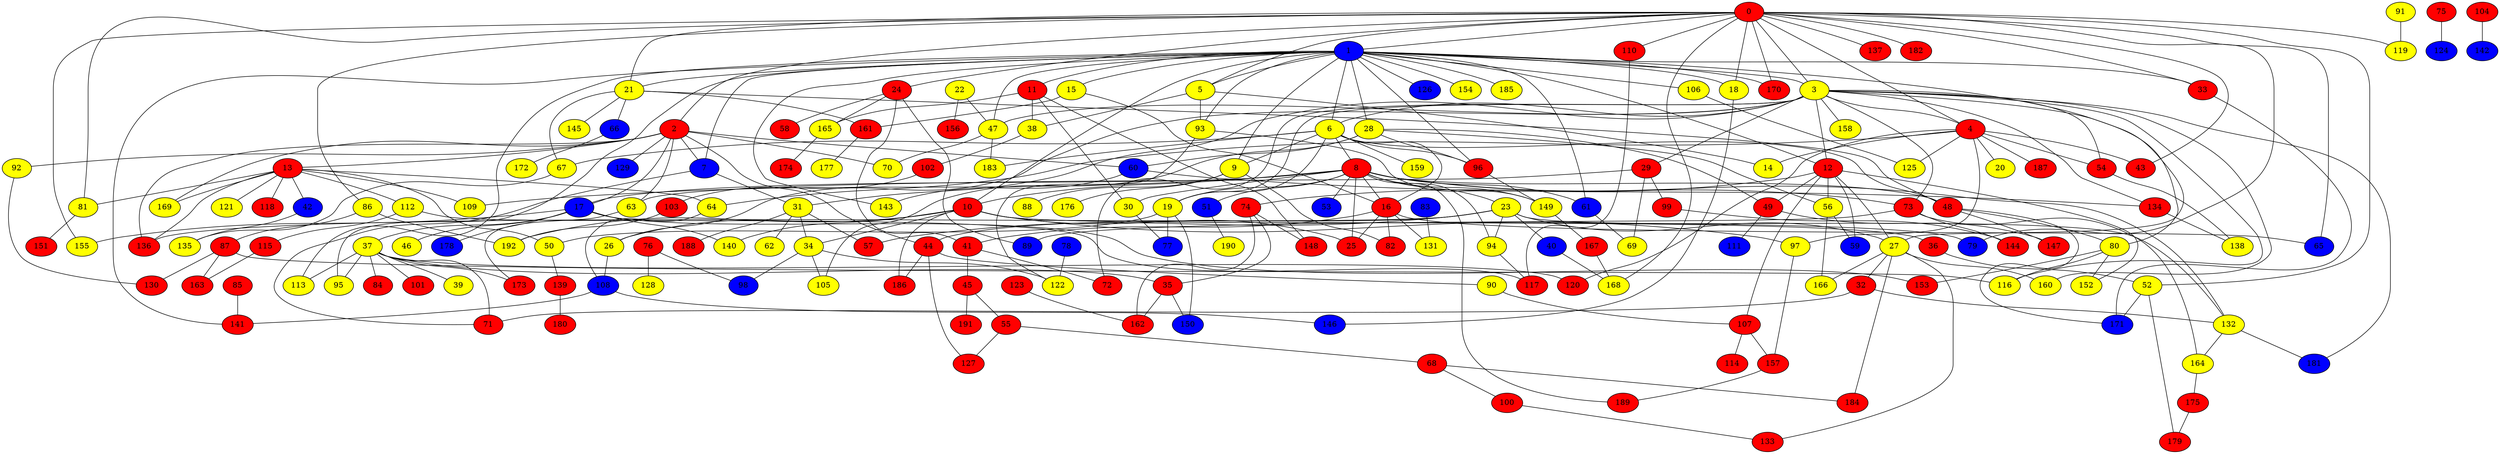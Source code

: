 graph {
0 [style = filled fillcolor = red];
1 [style = filled fillcolor = blue];
2 [style = filled fillcolor = red];
3 [style = filled fillcolor = yellow];
4 [style = filled fillcolor = red];
5 [style = filled fillcolor = yellow];
6 [style = filled fillcolor = yellow];
7 [style = filled fillcolor = blue];
8 [style = filled fillcolor = red];
9 [style = filled fillcolor = yellow];
10 [style = filled fillcolor = red];
11 [style = filled fillcolor = red];
12 [style = filled fillcolor = red];
13 [style = filled fillcolor = red];
14 [style = filled fillcolor = yellow];
15 [style = filled fillcolor = yellow];
16 [style = filled fillcolor = red];
17 [style = filled fillcolor = blue];
18 [style = filled fillcolor = yellow];
19 [style = filled fillcolor = yellow];
20 [style = filled fillcolor = yellow];
21 [style = filled fillcolor = yellow];
22 [style = filled fillcolor = yellow];
23 [style = filled fillcolor = yellow];
24 [style = filled fillcolor = red];
25 [style = filled fillcolor = red];
26 [style = filled fillcolor = yellow];
27 [style = filled fillcolor = yellow];
28 [style = filled fillcolor = yellow];
29 [style = filled fillcolor = red];
30 [style = filled fillcolor = yellow];
31 [style = filled fillcolor = yellow];
32 [style = filled fillcolor = red];
33 [style = filled fillcolor = red];
34 [style = filled fillcolor = yellow];
35 [style = filled fillcolor = red];
36 [style = filled fillcolor = red];
37 [style = filled fillcolor = yellow];
38 [style = filled fillcolor = yellow];
39 [style = filled fillcolor = yellow];
40 [style = filled fillcolor = blue];
41 [style = filled fillcolor = red];
42 [style = filled fillcolor = blue];
43 [style = filled fillcolor = red];
44 [style = filled fillcolor = red];
45 [style = filled fillcolor = red];
46 [style = filled fillcolor = yellow];
47 [style = filled fillcolor = yellow];
48 [style = filled fillcolor = red];
49 [style = filled fillcolor = red];
50 [style = filled fillcolor = yellow];
51 [style = filled fillcolor = blue];
52 [style = filled fillcolor = yellow];
53 [style = filled fillcolor = blue];
54 [style = filled fillcolor = red];
55 [style = filled fillcolor = red];
56 [style = filled fillcolor = yellow];
57 [style = filled fillcolor = red];
58 [style = filled fillcolor = red];
59 [style = filled fillcolor = blue];
60 [style = filled fillcolor = blue];
61 [style = filled fillcolor = blue];
62 [style = filled fillcolor = yellow];
63 [style = filled fillcolor = yellow];
64 [style = filled fillcolor = yellow];
65 [style = filled fillcolor = blue];
66 [style = filled fillcolor = blue];
67 [style = filled fillcolor = yellow];
68 [style = filled fillcolor = red];
69 [style = filled fillcolor = yellow];
70 [style = filled fillcolor = yellow];
71 [style = filled fillcolor = red];
72 [style = filled fillcolor = red];
73 [style = filled fillcolor = red];
74 [style = filled fillcolor = red];
75 [style = filled fillcolor = red];
76 [style = filled fillcolor = red];
77 [style = filled fillcolor = blue];
78 [style = filled fillcolor = blue];
79 [style = filled fillcolor = blue];
80 [style = filled fillcolor = yellow];
81 [style = filled fillcolor = yellow];
82 [style = filled fillcolor = red];
83 [style = filled fillcolor = blue];
84 [style = filled fillcolor = red];
85 [style = filled fillcolor = red];
86 [style = filled fillcolor = yellow];
87 [style = filled fillcolor = red];
88 [style = filled fillcolor = yellow];
89 [style = filled fillcolor = blue];
90 [style = filled fillcolor = yellow];
91 [style = filled fillcolor = yellow];
92 [style = filled fillcolor = yellow];
93 [style = filled fillcolor = yellow];
94 [style = filled fillcolor = yellow];
95 [style = filled fillcolor = yellow];
96 [style = filled fillcolor = red];
97 [style = filled fillcolor = yellow];
98 [style = filled fillcolor = blue];
99 [style = filled fillcolor = red];
100 [style = filled fillcolor = red];
101 [style = filled fillcolor = red];
102 [style = filled fillcolor = red];
103 [style = filled fillcolor = red];
104 [style = filled fillcolor = red];
105 [style = filled fillcolor = yellow];
106 [style = filled fillcolor = yellow];
107 [style = filled fillcolor = red];
108 [style = filled fillcolor = blue];
109 [style = filled fillcolor = yellow];
110 [style = filled fillcolor = red];
111 [style = filled fillcolor = blue];
112 [style = filled fillcolor = yellow];
113 [style = filled fillcolor = yellow];
114 [style = filled fillcolor = red];
115 [style = filled fillcolor = red];
116 [style = filled fillcolor = yellow];
117 [style = filled fillcolor = red];
118 [style = filled fillcolor = red];
119 [style = filled fillcolor = yellow];
120 [style = filled fillcolor = red];
121 [style = filled fillcolor = yellow];
122 [style = filled fillcolor = yellow];
123 [style = filled fillcolor = red];
124 [style = filled fillcolor = blue];
125 [style = filled fillcolor = yellow];
126 [style = filled fillcolor = blue];
127 [style = filled fillcolor = red];
128 [style = filled fillcolor = yellow];
129 [style = filled fillcolor = blue];
130 [style = filled fillcolor = red];
131 [style = filled fillcolor = yellow];
132 [style = filled fillcolor = yellow];
133 [style = filled fillcolor = red];
134 [style = filled fillcolor = red];
135 [style = filled fillcolor = yellow];
136 [style = filled fillcolor = red];
137 [style = filled fillcolor = red];
138 [style = filled fillcolor = yellow];
139 [style = filled fillcolor = red];
140 [style = filled fillcolor = yellow];
141 [style = filled fillcolor = red];
142 [style = filled fillcolor = blue];
143 [style = filled fillcolor = yellow];
144 [style = filled fillcolor = red];
145 [style = filled fillcolor = yellow];
146 [style = filled fillcolor = blue];
147 [style = filled fillcolor = red];
148 [style = filled fillcolor = red];
149 [style = filled fillcolor = yellow];
150 [style = filled fillcolor = blue];
151 [style = filled fillcolor = red];
152 [style = filled fillcolor = yellow];
153 [style = filled fillcolor = red];
154 [style = filled fillcolor = yellow];
155 [style = filled fillcolor = yellow];
156 [style = filled fillcolor = red];
157 [style = filled fillcolor = red];
158 [style = filled fillcolor = yellow];
159 [style = filled fillcolor = yellow];
160 [style = filled fillcolor = yellow];
161 [style = filled fillcolor = red];
162 [style = filled fillcolor = red];
163 [style = filled fillcolor = red];
164 [style = filled fillcolor = yellow];
165 [style = filled fillcolor = yellow];
166 [style = filled fillcolor = yellow];
167 [style = filled fillcolor = red];
168 [style = filled fillcolor = yellow];
169 [style = filled fillcolor = yellow];
170 [style = filled fillcolor = red];
171 [style = filled fillcolor = blue];
172 [style = filled fillcolor = yellow];
173 [style = filled fillcolor = red];
174 [style = filled fillcolor = red];
175 [style = filled fillcolor = red];
176 [style = filled fillcolor = yellow];
177 [style = filled fillcolor = yellow];
178 [style = filled fillcolor = blue];
179 [style = filled fillcolor = red];
180 [style = filled fillcolor = red];
181 [style = filled fillcolor = blue];
182 [style = filled fillcolor = red];
183 [style = filled fillcolor = yellow];
184 [style = filled fillcolor = red];
185 [style = filled fillcolor = yellow];
186 [style = filled fillcolor = red];
187 [style = filled fillcolor = red];
188 [style = filled fillcolor = red];
189 [style = filled fillcolor = red];
190 [style = filled fillcolor = yellow];
191 [style = filled fillcolor = red];
192 [style = filled fillcolor = yellow];
1 -- 11;
0 -- 4;
0 -- 3;
0 -- 2;
0 -- 1;
0 -- 5;
0 -- 18;
0 -- 21;
0 -- 24;
0 -- 33;
0 -- 43;
0 -- 52;
0 -- 65;
0 -- 79;
0 -- 81;
0 -- 86;
0 -- 110;
0 -- 119;
0 -- 137;
0 -- 155;
0 -- 168;
0 -- 170;
0 -- 182;
1 -- 3;
1 -- 5;
1 -- 6;
1 -- 7;
1 -- 9;
1 -- 10;
1 -- 12;
1 -- 15;
1 -- 18;
1 -- 21;
1 -- 27;
1 -- 28;
1 -- 33;
1 -- 47;
1 -- 61;
1 -- 93;
1 -- 95;
1 -- 96;
1 -- 106;
1 -- 113;
1 -- 126;
1 -- 141;
1 -- 143;
1 -- 154;
1 -- 170;
1 -- 185;
2 -- 7;
2 -- 13;
2 -- 17;
2 -- 44;
2 -- 60;
2 -- 63;
2 -- 70;
2 -- 92;
2 -- 129;
2 -- 136;
2 -- 169;
3 -- 4;
3 -- 6;
3 -- 12;
3 -- 19;
3 -- 26;
3 -- 29;
3 -- 31;
3 -- 47;
3 -- 54;
3 -- 72;
3 -- 73;
3 -- 80;
3 -- 116;
3 -- 134;
3 -- 158;
3 -- 160;
3 -- 181;
4 -- 14;
4 -- 20;
4 -- 43;
4 -- 54;
4 -- 64;
4 -- 97;
4 -- 120;
4 -- 125;
4 -- 187;
5 -- 14;
5 -- 38;
5 -- 93;
6 -- 8;
6 -- 9;
6 -- 16;
6 -- 19;
6 -- 48;
6 -- 67;
6 -- 96;
6 -- 159;
6 -- 183;
7 -- 31;
7 -- 71;
8 -- 10;
8 -- 16;
8 -- 17;
8 -- 19;
8 -- 23;
8 -- 25;
8 -- 30;
8 -- 48;
8 -- 51;
8 -- 53;
8 -- 61;
8 -- 73;
8 -- 94;
8 -- 109;
8 -- 132;
8 -- 149;
8 -- 189;
9 -- 82;
9 -- 88;
9 -- 176;
10 -- 25;
10 -- 26;
10 -- 34;
10 -- 36;
10 -- 79;
10 -- 97;
10 -- 140;
10 -- 186;
10 -- 192;
11 -- 30;
11 -- 38;
11 -- 148;
11 -- 165;
12 -- 27;
12 -- 49;
12 -- 56;
12 -- 59;
12 -- 74;
12 -- 107;
12 -- 152;
13 -- 42;
13 -- 50;
13 -- 64;
13 -- 81;
13 -- 109;
13 -- 112;
13 -- 118;
13 -- 121;
13 -- 136;
13 -- 169;
15 -- 16;
15 -- 161;
16 -- 25;
16 -- 41;
16 -- 65;
16 -- 82;
16 -- 131;
17 -- 37;
17 -- 46;
17 -- 140;
17 -- 153;
17 -- 155;
17 -- 178;
18 -- 146;
19 -- 50;
19 -- 77;
19 -- 150;
21 -- 48;
21 -- 66;
21 -- 67;
21 -- 145;
21 -- 161;
22 -- 47;
22 -- 156;
23 -- 27;
23 -- 40;
23 -- 44;
23 -- 57;
23 -- 94;
23 -- 132;
23 -- 136;
24 -- 41;
24 -- 58;
24 -- 89;
24 -- 165;
26 -- 108;
27 -- 32;
27 -- 133;
27 -- 160;
27 -- 166;
27 -- 184;
28 -- 49;
28 -- 56;
28 -- 60;
28 -- 96;
28 -- 105;
29 -- 63;
29 -- 99;
29 -- 69;
30 -- 77;
31 -- 34;
31 -- 57;
31 -- 62;
31 -- 188;
32 -- 71;
32 -- 132;
33 -- 171;
34 -- 98;
34 -- 105;
34 -- 122;
36 -- 52;
37 -- 39;
37 -- 71;
37 -- 84;
37 -- 95;
37 -- 101;
37 -- 35;
37 -- 113;
37 -- 120;
37 -- 173;
38 -- 102;
40 -- 168;
41 -- 45;
41 -- 72;
42 -- 135;
44 -- 90;
44 -- 127;
44 -- 186;
45 -- 55;
45 -- 191;
47 -- 70;
47 -- 183;
48 -- 80;
48 -- 147;
48 -- 171;
49 -- 111;
49 -- 147;
50 -- 139;
51 -- 190;
52 -- 171;
52 -- 179;
54 -- 138;
55 -- 68;
55 -- 127;
56 -- 59;
56 -- 166;
60 -- 134;
60 -- 143;
61 -- 69;
63 -- 173;
64 -- 108;
66 -- 172;
67 -- 135;
68 -- 100;
68 -- 184;
73 -- 89;
73 -- 144;
73 -- 164;
74 -- 35;
74 -- 148;
74 -- 162;
75 -- 124;
76 -- 98;
76 -- 128;
78 -- 122;
80 -- 116;
80 -- 152;
80 -- 153;
81 -- 151;
83 -- 131;
85 -- 141;
86 -- 87;
86 -- 192;
87 -- 116;
87 -- 130;
87 -- 163;
90 -- 107;
91 -- 119;
92 -- 130;
93 -- 122;
93 -- 149;
94 -- 117;
96 -- 149;
97 -- 157;
99 -- 144;
100 -- 133;
102 -- 103;
103 -- 192;
104 -- 142;
106 -- 125;
35 -- 150;
35 -- 162;
107 -- 114;
107 -- 157;
108 -- 141;
108 -- 146;
110 -- 117;
112 -- 115;
112 -- 117;
115 -- 163;
123 -- 162;
132 -- 164;
132 -- 181;
134 -- 138;
139 -- 180;
149 -- 167;
157 -- 189;
161 -- 177;
164 -- 175;
165 -- 174;
167 -- 168;
175 -- 179;
}
